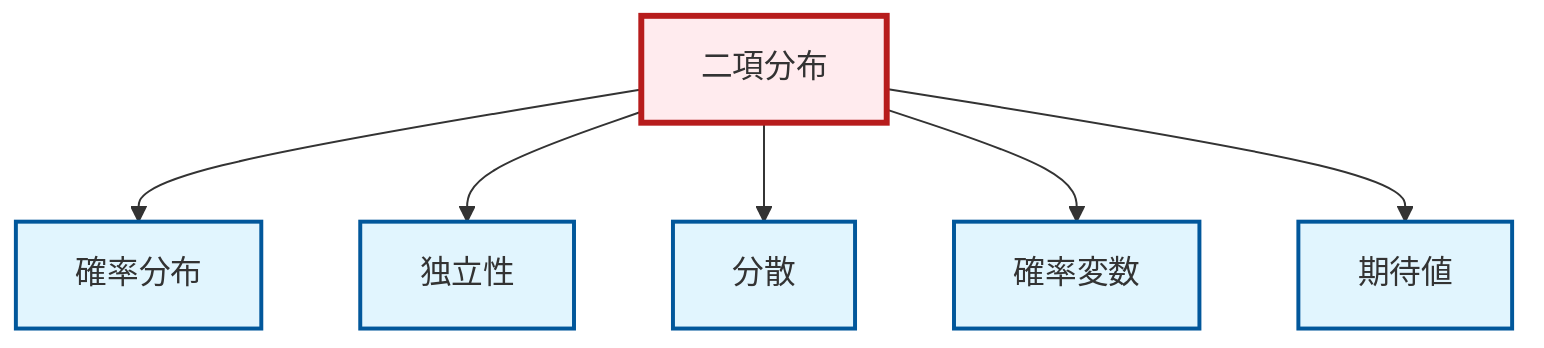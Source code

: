 graph TD
    classDef definition fill:#e1f5fe,stroke:#01579b,stroke-width:2px
    classDef theorem fill:#f3e5f5,stroke:#4a148c,stroke-width:2px
    classDef axiom fill:#fff3e0,stroke:#e65100,stroke-width:2px
    classDef example fill:#e8f5e9,stroke:#1b5e20,stroke-width:2px
    classDef current fill:#ffebee,stroke:#b71c1c,stroke-width:3px
    def-random-variable["確率変数"]:::definition
    def-binomial-distribution["二項分布"]:::definition
    def-independence["独立性"]:::definition
    def-probability-distribution["確率分布"]:::definition
    def-variance["分散"]:::definition
    def-expectation["期待値"]:::definition
    def-binomial-distribution --> def-probability-distribution
    def-binomial-distribution --> def-independence
    def-binomial-distribution --> def-variance
    def-binomial-distribution --> def-random-variable
    def-binomial-distribution --> def-expectation
    class def-binomial-distribution current